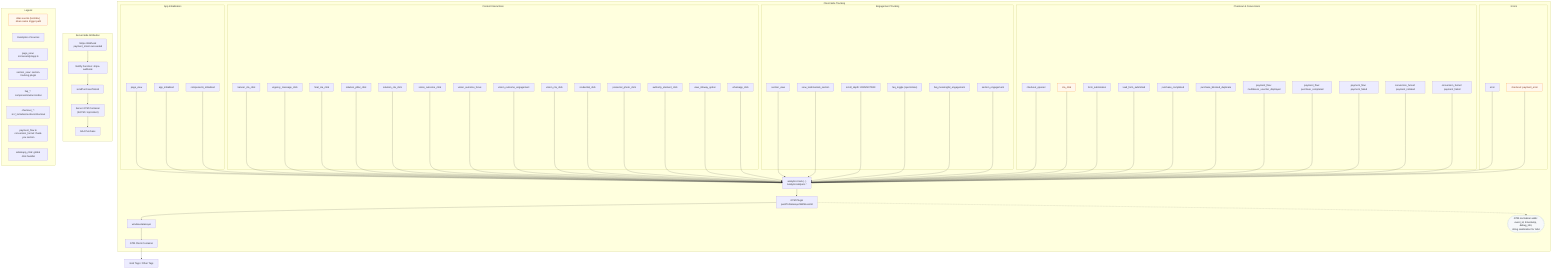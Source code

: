 %% GTM Events & Triggers – Café com Vendas
%% Source of truth: repo code (frontend analytics + Netlify functions)

flowchart TB
  %% =========================
  %% Frontend (Client-Side)
  %% =========================
  subgraph CLIENT[Client-Side Tracking]
    direction TB

    subgraph INIT[App Initialization]
      A1[page_view]
      A2[app_initialized]
      A3[components_initialized]
    end

    subgraph CONTENT[Content Interactions]
      C1[banner_cta_click]
      C2[urgency_message_click]
      C3[final_cta_click]
      C4[solution_pillar_click]
      C5[solution_cta_click]
      C6[vision_outcome_click]
      C7[vision_outcome_focus]
      C8[vision_outcome_engagement]
      C9[vision_cta_click]
      C10[credential_click]
      C11[presenter_photo_click]
      C12[authority_element_click]
      C13[view_mbway_option]
      C14[whatsapp_click]
    end

    subgraph ENG[Engagement Tracking]
      E1[section_view]
      E2[view_testimonials_section]
      E3[scroll_depth 10/25/50/75/90]
      E4["faq_toggle (open/close)"]
      E5[faq_meaningful_engagement]
      E6[section_engagement]
    end

    subgraph CHECKOUT[Checkout & Conversions]
      K1[checkout_opened]
      K2[cta_click]:::alias
      K3[form_submission]
      K4[lead_form_submitted]
      K5[purchase_completed]
      K6[purchase_blocked_duplicate]
      K7[payment_flow: multibanco_voucher_displayed]
      K8[payment_flow: purchase_completed]
      K9[payment_flow: payment_failed]
      K10[conversion_funnel: payment_initiated]
      K11[conversion_funnel: payment_failed]
    end

    subgraph ERR[Errors]
      R1[error]
      R2[checkout: payment_error]:::alias
    end

    %% Frontend pipeline
    F0["analytics.track(...)<br/>AnalyticsHelpers.*"] --> F1["GTM Plugin<br/>pushToDataLayerWithEventId"]
    F1 --> F2[window.dataLayer]
    F2 --> F3["GTM Client Container"]

    %% Events feeding the pipeline
    A1 --> F0
    A2 --> F0
    A3 --> F0

    C1 --> F0
    C2 --> F0
    C3 --> F0
    C4 --> F0
    C5 --> F0
    C6 --> F0
    C7 --> F0
    C8 --> F0
    C9 --> F0
    C10 --> F0
    C11 --> F0
    C12 --> F0
    C13 --> F0
    C14 --> F0

    E1 --> F0
    E2 --> F0
    E3 --> F0
    E4 --> F0
    E5 --> F0
    E6 --> F0

    K1 --> F0
    K2 --> F0
    K3 --> F0
    K4 --> F0
    K5 --> F0
    K6 --> F0
    K7 --> F0
    K8 --> F0
    K9 --> F0
    K10 --> F0
    K11 --> F0

    R1 --> F0
    R2 --> F0

    %% Notes about normalization and enrichment
    classDef note fill:#f6f8fa,stroke:#c9d1d9,color:#24292f;
    N1([GTM normalizer adds: event_id, timestamp, debug_info;<br/>string sanitization for GA4]):::note
    F1 -.-> N1
  end

  %% =========================
  %% GTM/GA4
  %% =========================
  F3 --> T1[GA4 Tags / Other Tags]

  %% =========================
  %% Server-Side Path
  %% =========================
  subgraph SERVER[Server-Side Attribution]
    direction TB
    S1["Stripe Webhook<br/>payment_intent.succeeded"] --> S2["Netlify Function: stripe-webhook"]
    S2 --> S3[sendPurchaseToGA4]

    S3 --> S4["Server GTM Container<br/>(SGTM / mp/collect)"]
    S4 --> S5[GA4 Purchase]
  end

  %% =========================
  %% Legend / Sources
  %% =========================
  subgraph LEGEND[Legend]
    L1["Alias events (test/dev) share same trigger path"]:::alias
    L2[Examples of sources]
    L2a[page_view: src/assets/js/app.ts]
    L2b[section_view: section-tracking plugin]
    L2d[faq_*: components/ui/accordion]
    L2e[checkout_*: src/_includes/sections/checkout]
    L2f[payment_flow & conversion_funnel: thank-you section]
    L2g[whatsapp_click: global click handler]
  end

  classDef alias fill:#fff7ed,stroke:#f97316,color:#7c2d12;

%% =========================
%% Event Index (from code)
%% =========================
%% Initialization: page_view, app_initialized, components_initialized
%% Content: banner_cta_click, urgency_message_click, final_cta_click,
%%   solution_pillar_click, solution_cta_click, vision_outcome_click,
%%   vision_outcome_focus, vision_outcome_engagement, vision_cta_click,
%%   credential_click, presenter_photo_click, authority_element_click,
%%   view_mbway_option, whatsapp_click
%% Engagement: section_view, view_testimonials_section, scroll_depth,
%%   faq_toggle, faq_meaningful_engagement, section_engagement
%% Checkout/Conversions: checkout_opened, cta_click, form_submission,
%%   lead_form_submitted, purchase_completed, purchase_blocked_duplicate,
%%   payment_flow:{multibanco_voucher_displayed,purchase_completed,payment_failed},
%%   conversion_funnel:{payment_initiated,payment_failed}
%% Errors: error, (checkout) payment_error